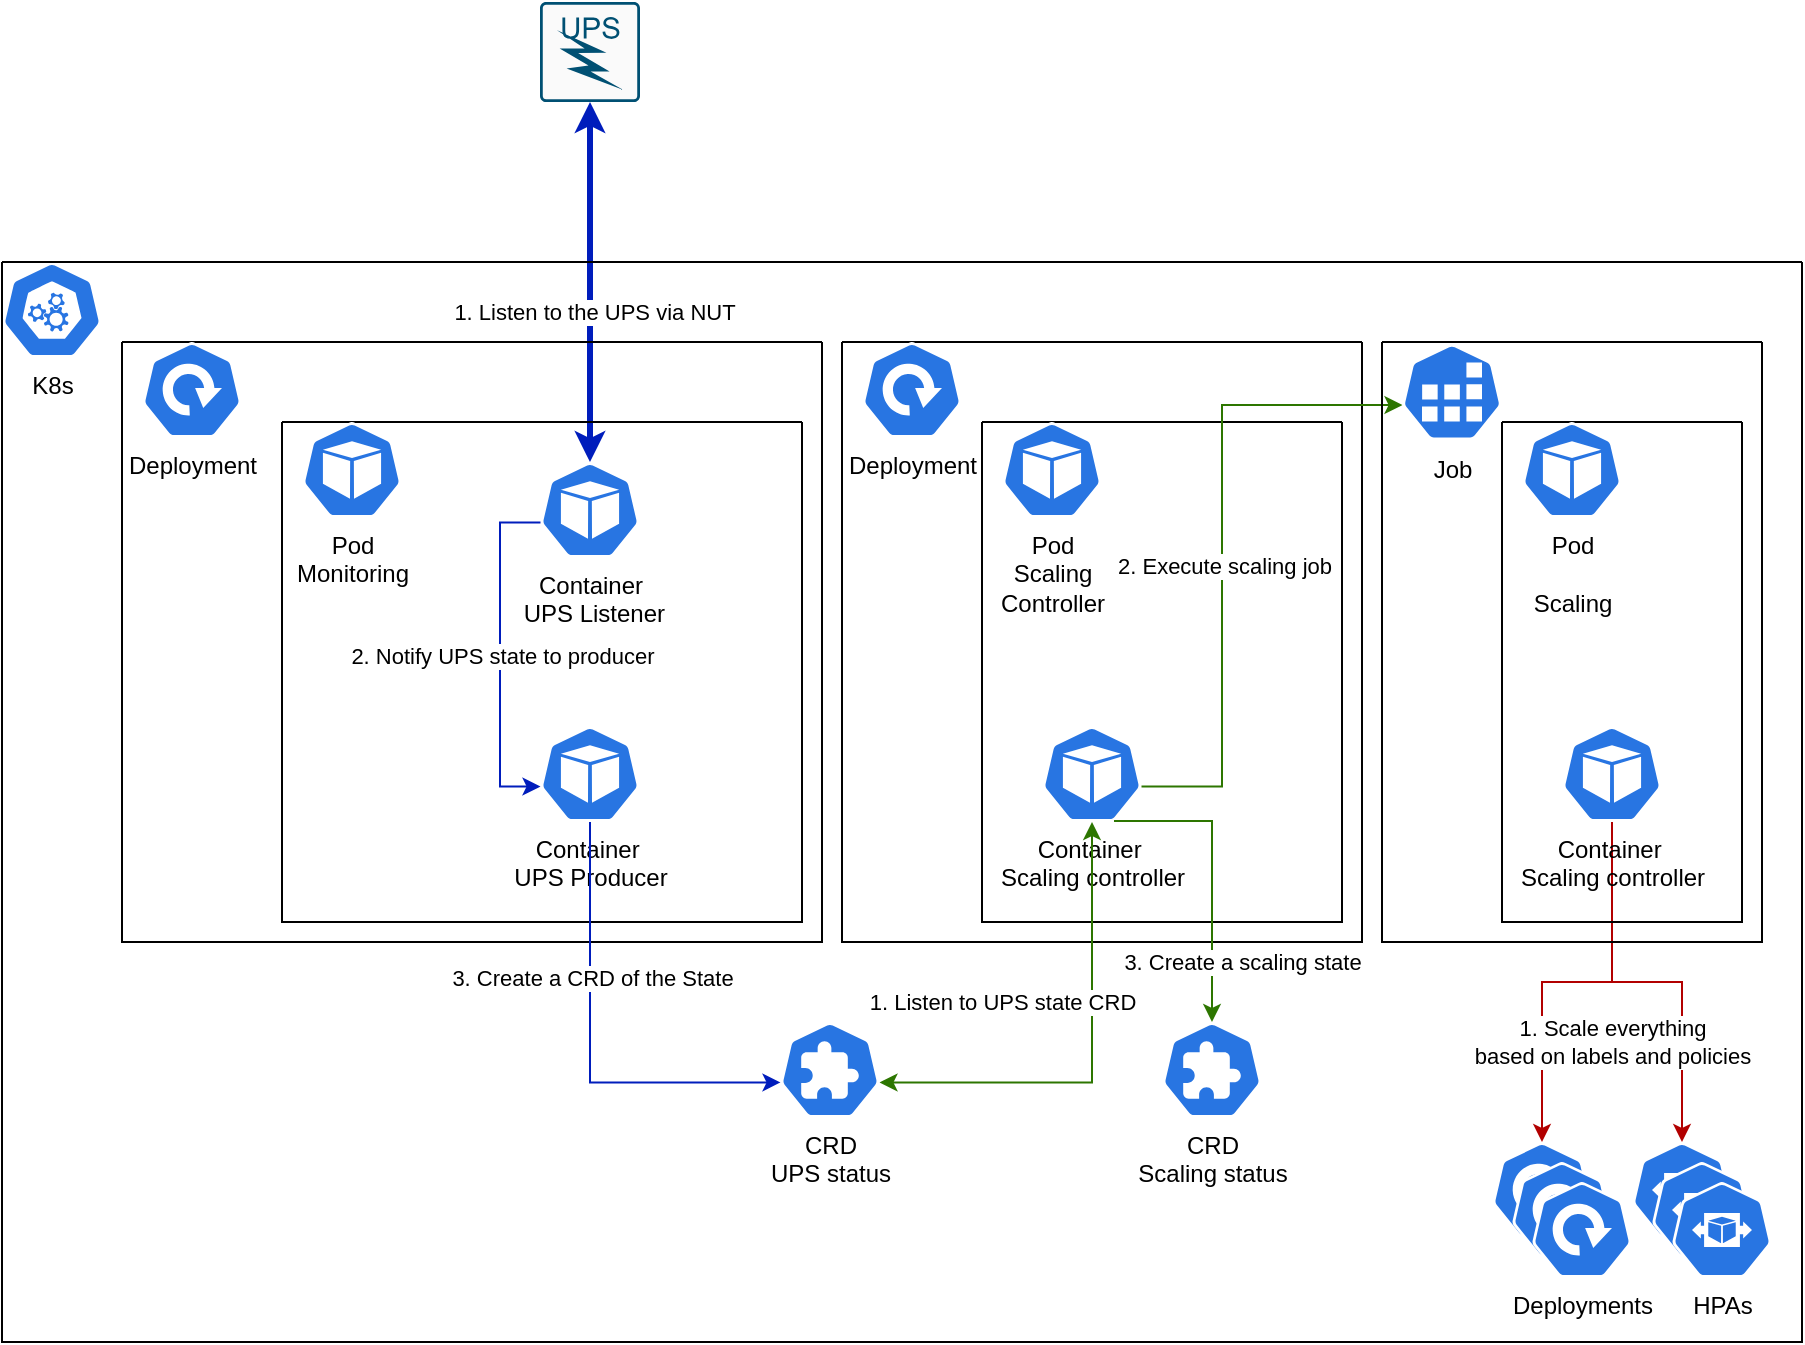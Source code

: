 <mxfile version="22.1.11" type="device">
  <diagram name="Page-1" id="Pz4MwFHSm60dw9KtDP1q">
    <mxGraphModel dx="1687" dy="986" grid="1" gridSize="10" guides="1" tooltips="1" connect="1" arrows="1" fold="1" page="1" pageScale="1" pageWidth="850" pageHeight="1100" math="0" shadow="0">
      <root>
        <mxCell id="0" />
        <mxCell id="1" parent="0" />
        <mxCell id="XaExWTZTgXzKedzhWo4S-2" value="" style="sketch=0;points=[[0.015,0.015,0],[0.985,0.015,0],[0.985,0.985,0],[0.015,0.985,0],[0.25,0,0],[0.5,0,0],[0.75,0,0],[1,0.25,0],[1,0.5,0],[1,0.75,0],[0.75,1,0],[0.5,1,0],[0.25,1,0],[0,0.75,0],[0,0.5,0],[0,0.25,0]];verticalLabelPosition=bottom;html=1;verticalAlign=top;aspect=fixed;align=center;pointerEvents=1;shape=mxgraph.cisco19.rect;prIcon=ups;fillColor=#FAFAFA;strokeColor=#005073;" parent="1" vertex="1">
          <mxGeometry x="319" y="230" width="50" height="50" as="geometry" />
        </mxCell>
        <mxCell id="XaExWTZTgXzKedzhWo4S-6" style="rounded=0;orthogonalLoop=1;jettySize=auto;html=1;exitX=0.5;exitY=0;exitDx=0;exitDy=0;exitPerimeter=0;entryX=0.5;entryY=1;entryDx=0;entryDy=0;entryPerimeter=0;elbow=vertical;startArrow=classic;startFill=1;jumpSize=6;strokeWidth=3;fillColor=#0050ef;strokeColor=#001DBC;" parent="1" source="XaExWTZTgXzKedzhWo4S-4" target="XaExWTZTgXzKedzhWo4S-2" edge="1">
          <mxGeometry relative="1" as="geometry" />
        </mxCell>
        <mxCell id="U_Oax4PySNFFu59gkSXx-44" value="1. Listen to the UPS via NUT" style="edgeLabel;html=1;align=center;verticalAlign=middle;resizable=0;points=[];" vertex="1" connectable="0" parent="XaExWTZTgXzKedzhWo4S-6">
          <mxGeometry x="-0.161" y="-2" relative="1" as="geometry">
            <mxPoint as="offset" />
          </mxGeometry>
        </mxCell>
        <mxCell id="XaExWTZTgXzKedzhWo4S-10" value="&lt;div&gt;K8s&lt;/div&gt;&lt;div&gt;&lt;br&gt;&lt;/div&gt;" style="sketch=0;html=1;dashed=0;whitespace=wrap;fillColor=#2875E2;strokeColor=#ffffff;points=[[0.005,0.63,0],[0.1,0.2,0],[0.9,0.2,0],[0.5,0,0],[0.995,0.63,0],[0.72,0.99,0],[0.5,1,0],[0.28,0.99,0]];verticalLabelPosition=bottom;align=center;verticalAlign=top;shape=mxgraph.kubernetes.icon;prIcon=master" parent="1" vertex="1">
          <mxGeometry x="50" y="360" width="50" height="48" as="geometry" />
        </mxCell>
        <mxCell id="XaExWTZTgXzKedzhWo4S-18" value="" style="swimlane;startSize=0;" parent="1" vertex="1">
          <mxGeometry x="50" y="360" width="900" height="540" as="geometry" />
        </mxCell>
        <mxCell id="XaExWTZTgXzKedzhWo4S-22" style="edgeStyle=orthogonalEdgeStyle;rounded=0;orthogonalLoop=1;jettySize=auto;html=1;exitX=0.005;exitY=0.63;exitDx=0;exitDy=0;exitPerimeter=0;entryX=0.005;entryY=0.63;entryDx=0;entryDy=0;entryPerimeter=0;" parent="XaExWTZTgXzKedzhWo4S-18" edge="1">
          <mxGeometry relative="1" as="geometry">
            <mxPoint x="180.25" y="50.24" as="sourcePoint" />
          </mxGeometry>
        </mxCell>
        <mxCell id="XaExWTZTgXzKedzhWo4S-23" value="" style="swimlane;startSize=0;" parent="XaExWTZTgXzKedzhWo4S-18" vertex="1">
          <mxGeometry x="60" y="40" width="350" height="300" as="geometry" />
        </mxCell>
        <mxCell id="XaExWTZTgXzKedzhWo4S-24" style="edgeStyle=orthogonalEdgeStyle;rounded=0;orthogonalLoop=1;jettySize=auto;html=1;exitX=0.005;exitY=0.63;exitDx=0;exitDy=0;exitPerimeter=0;entryX=0.005;entryY=0.63;entryDx=0;entryDy=0;entryPerimeter=0;" parent="XaExWTZTgXzKedzhWo4S-23" edge="1">
          <mxGeometry relative="1" as="geometry">
            <mxPoint x="180.25" y="50.24" as="sourcePoint" />
          </mxGeometry>
        </mxCell>
        <mxCell id="XaExWTZTgXzKedzhWo4S-9" value="" style="swimlane;startSize=0;" parent="XaExWTZTgXzKedzhWo4S-23" vertex="1">
          <mxGeometry x="80" y="40" width="260" height="250" as="geometry" />
        </mxCell>
        <mxCell id="XaExWTZTgXzKedzhWo4S-3" value="&lt;div&gt;Pod&lt;/div&gt;&lt;div&gt;Monitoring&lt;br&gt;&lt;/div&gt;" style="sketch=0;html=1;dashed=0;whitespace=wrap;fillColor=#2875E2;strokeColor=#ffffff;points=[[0.005,0.63,0],[0.1,0.2,0],[0.9,0.2,0],[0.5,0,0],[0.995,0.63,0],[0.72,0.99,0],[0.5,1,0],[0.28,0.99,0]];verticalLabelPosition=bottom;align=center;verticalAlign=top;shape=mxgraph.kubernetes.icon;prIcon=pod" parent="XaExWTZTgXzKedzhWo4S-9" vertex="1">
          <mxGeometry x="10" width="50" height="48" as="geometry" />
        </mxCell>
        <mxCell id="XaExWTZTgXzKedzhWo4S-1" value="&lt;div&gt;Container&amp;nbsp;&lt;/div&gt;&lt;div&gt;UPS Producer&lt;/div&gt;" style="sketch=0;html=1;dashed=0;whitespace=wrap;fillColor=#2875E2;strokeColor=#ffffff;points=[[0.005,0.63,0],[0.1,0.2,0],[0.9,0.2,0],[0.5,0,0],[0.995,0.63,0],[0.72,0.99,0],[0.5,1,0],[0.28,0.99,0]];verticalLabelPosition=bottom;align=center;verticalAlign=top;shape=mxgraph.kubernetes.icon;prIcon=pod" parent="XaExWTZTgXzKedzhWo4S-9" vertex="1">
          <mxGeometry x="129" y="152" width="50" height="48" as="geometry" />
        </mxCell>
        <mxCell id="XaExWTZTgXzKedzhWo4S-4" value="&lt;div&gt;Container&lt;/div&gt;&amp;nbsp;UPS Listener" style="sketch=0;html=1;dashed=0;whitespace=wrap;fillColor=#2875E2;strokeColor=#ffffff;points=[[0.005,0.63,0],[0.1,0.2,0],[0.9,0.2,0],[0.5,0,0],[0.995,0.63,0],[0.72,0.99,0],[0.5,1,0],[0.28,0.99,0]];verticalLabelPosition=bottom;align=center;verticalAlign=top;shape=mxgraph.kubernetes.icon;prIcon=pod" parent="XaExWTZTgXzKedzhWo4S-9" vertex="1">
          <mxGeometry x="129" y="20" width="50" height="48" as="geometry" />
        </mxCell>
        <mxCell id="XaExWTZTgXzKedzhWo4S-7" style="edgeStyle=orthogonalEdgeStyle;rounded=0;orthogonalLoop=1;jettySize=auto;html=1;exitX=0.005;exitY=0.63;exitDx=0;exitDy=0;exitPerimeter=0;entryX=0.005;entryY=0.63;entryDx=0;entryDy=0;entryPerimeter=0;fillColor=#0050ef;strokeColor=#001DBC;" parent="XaExWTZTgXzKedzhWo4S-9" source="XaExWTZTgXzKedzhWo4S-4" target="XaExWTZTgXzKedzhWo4S-1" edge="1">
          <mxGeometry relative="1" as="geometry" />
        </mxCell>
        <mxCell id="U_Oax4PySNFFu59gkSXx-45" value="2. Notify UPS state to producer" style="edgeLabel;html=1;align=center;verticalAlign=middle;resizable=0;points=[];" vertex="1" connectable="0" parent="XaExWTZTgXzKedzhWo4S-7">
          <mxGeometry x="0.01" y="1" relative="1" as="geometry">
            <mxPoint as="offset" />
          </mxGeometry>
        </mxCell>
        <mxCell id="XaExWTZTgXzKedzhWo4S-26" value="&lt;div&gt;Deployment&lt;/div&gt;&lt;div&gt;&lt;br&gt;&lt;/div&gt;" style="sketch=0;html=1;dashed=0;whitespace=wrap;fillColor=#2875E2;strokeColor=#ffffff;points=[[0.005,0.63,0],[0.1,0.2,0],[0.9,0.2,0],[0.5,0,0],[0.995,0.63,0],[0.72,0.99,0],[0.5,1,0],[0.28,0.99,0]];verticalLabelPosition=bottom;align=center;verticalAlign=top;shape=mxgraph.kubernetes.icon;prIcon=deploy" parent="XaExWTZTgXzKedzhWo4S-23" vertex="1">
          <mxGeometry x="10" width="50" height="48" as="geometry" />
        </mxCell>
        <mxCell id="U_Oax4PySNFFu59gkSXx-17" value="" style="swimlane;startSize=0;" vertex="1" parent="XaExWTZTgXzKedzhWo4S-18">
          <mxGeometry x="420" y="40" width="260" height="300" as="geometry" />
        </mxCell>
        <mxCell id="U_Oax4PySNFFu59gkSXx-18" style="edgeStyle=orthogonalEdgeStyle;rounded=0;orthogonalLoop=1;jettySize=auto;html=1;exitX=0.005;exitY=0.63;exitDx=0;exitDy=0;exitPerimeter=0;entryX=0.005;entryY=0.63;entryDx=0;entryDy=0;entryPerimeter=0;" edge="1" parent="U_Oax4PySNFFu59gkSXx-17">
          <mxGeometry relative="1" as="geometry">
            <mxPoint x="180.25" y="50.24" as="sourcePoint" />
          </mxGeometry>
        </mxCell>
        <mxCell id="U_Oax4PySNFFu59gkSXx-19" value="" style="swimlane;startSize=0;" vertex="1" parent="U_Oax4PySNFFu59gkSXx-17">
          <mxGeometry x="70" y="40" width="180" height="250" as="geometry">
            <mxRectangle x="80" y="40" width="50" height="40" as="alternateBounds" />
          </mxGeometry>
        </mxCell>
        <mxCell id="U_Oax4PySNFFu59gkSXx-20" value="&lt;div&gt;Pod&lt;/div&gt;&lt;div&gt;Scaling&lt;br&gt;&lt;/div&gt;&lt;div&gt;Controller&lt;/div&gt;" style="sketch=0;html=1;dashed=0;whitespace=wrap;fillColor=#2875E2;strokeColor=#ffffff;points=[[0.005,0.63,0],[0.1,0.2,0],[0.9,0.2,0],[0.5,0,0],[0.995,0.63,0],[0.72,0.99,0],[0.5,1,0],[0.28,0.99,0]];verticalLabelPosition=bottom;align=center;verticalAlign=top;shape=mxgraph.kubernetes.icon;prIcon=pod" vertex="1" parent="U_Oax4PySNFFu59gkSXx-19">
          <mxGeometry x="10" width="50" height="48" as="geometry" />
        </mxCell>
        <mxCell id="U_Oax4PySNFFu59gkSXx-33" value="&lt;div&gt;Container&amp;nbsp;&lt;/div&gt;&lt;div&gt;Scaling controller&lt;/div&gt;" style="sketch=0;html=1;dashed=0;whitespace=wrap;fillColor=#2875E2;strokeColor=#ffffff;points=[[0.005,0.63,0],[0.1,0.2,0],[0.9,0.2,0],[0.5,0,0],[0.995,0.63,0],[0.72,0.99,0],[0.5,1,0],[0.28,0.99,0]];verticalLabelPosition=bottom;align=center;verticalAlign=top;shape=mxgraph.kubernetes.icon;prIcon=pod" vertex="1" parent="U_Oax4PySNFFu59gkSXx-19">
          <mxGeometry x="30" y="152" width="50" height="48" as="geometry" />
        </mxCell>
        <mxCell id="U_Oax4PySNFFu59gkSXx-25" value="&lt;div&gt;Deployment&lt;/div&gt;&lt;div&gt;&lt;br&gt;&lt;/div&gt;" style="sketch=0;html=1;dashed=0;whitespace=wrap;fillColor=#2875E2;strokeColor=#ffffff;points=[[0.005,0.63,0],[0.1,0.2,0],[0.9,0.2,0],[0.5,0,0],[0.995,0.63,0],[0.72,0.99,0],[0.5,1,0],[0.28,0.99,0]];verticalLabelPosition=bottom;align=center;verticalAlign=top;shape=mxgraph.kubernetes.icon;prIcon=deploy" vertex="1" parent="U_Oax4PySNFFu59gkSXx-17">
          <mxGeometry x="10" width="50" height="48" as="geometry" />
        </mxCell>
        <mxCell id="XaExWTZTgXzKedzhWo4S-35" style="edgeStyle=orthogonalEdgeStyle;rounded=0;orthogonalLoop=1;jettySize=auto;html=1;exitX=0.995;exitY=0.63;exitDx=0;exitDy=0;exitPerimeter=0;entryX=0.5;entryY=1;entryDx=0;entryDy=0;entryPerimeter=0;startArrow=classic;startFill=1;fillColor=#60a917;strokeColor=#2D7600;" parent="XaExWTZTgXzKedzhWo4S-18" source="XaExWTZTgXzKedzhWo4S-8" target="U_Oax4PySNFFu59gkSXx-33" edge="1">
          <mxGeometry relative="1" as="geometry">
            <mxPoint x="955" y="288" as="targetPoint" />
          </mxGeometry>
        </mxCell>
        <mxCell id="U_Oax4PySNFFu59gkSXx-47" value="1. Listen to UPS state CRD" style="edgeLabel;html=1;align=center;verticalAlign=middle;resizable=0;points=[];" vertex="1" connectable="0" parent="XaExWTZTgXzKedzhWo4S-35">
          <mxGeometry x="0.306" relative="1" as="geometry">
            <mxPoint x="-45" y="8" as="offset" />
          </mxGeometry>
        </mxCell>
        <mxCell id="XaExWTZTgXzKedzhWo4S-8" value="&lt;div&gt;CRD&lt;/div&gt;&lt;div&gt;UPS status&lt;br&gt;&lt;/div&gt;" style="sketch=0;html=1;dashed=0;whitespace=wrap;fillColor=#2875E2;strokeColor=#ffffff;points=[[0.005,0.63,0],[0.1,0.2,0],[0.9,0.2,0],[0.5,0,0],[0.995,0.63,0],[0.72,0.99,0],[0.5,1,0],[0.28,0.99,0]];verticalLabelPosition=bottom;align=center;verticalAlign=top;shape=mxgraph.kubernetes.icon;prIcon=crd" parent="XaExWTZTgXzKedzhWo4S-18" vertex="1">
          <mxGeometry x="389" y="380" width="50" height="48" as="geometry" />
        </mxCell>
        <mxCell id="XaExWTZTgXzKedzhWo4S-34" style="edgeStyle=orthogonalEdgeStyle;rounded=0;orthogonalLoop=1;jettySize=auto;html=1;exitX=0.5;exitY=1;exitDx=0;exitDy=0;exitPerimeter=0;entryX=0.005;entryY=0.63;entryDx=0;entryDy=0;entryPerimeter=0;fillColor=#0050ef;strokeColor=#001DBC;" parent="XaExWTZTgXzKedzhWo4S-18" source="XaExWTZTgXzKedzhWo4S-1" target="XaExWTZTgXzKedzhWo4S-8" edge="1">
          <mxGeometry relative="1" as="geometry" />
        </mxCell>
        <mxCell id="U_Oax4PySNFFu59gkSXx-46" value="3. Create a CRD of the State" style="edgeLabel;html=1;align=center;verticalAlign=middle;resizable=0;points=[];" vertex="1" connectable="0" parent="XaExWTZTgXzKedzhWo4S-34">
          <mxGeometry x="-0.309" y="1" relative="1" as="geometry">
            <mxPoint as="offset" />
          </mxGeometry>
        </mxCell>
        <mxCell id="U_Oax4PySNFFu59gkSXx-41" value="&lt;div&gt;CRD&lt;/div&gt;&lt;div&gt;Scaling status&lt;br&gt;&lt;/div&gt;" style="sketch=0;html=1;dashed=0;whitespace=wrap;fillColor=#2875E2;strokeColor=#ffffff;points=[[0.005,0.63,0],[0.1,0.2,0],[0.9,0.2,0],[0.5,0,0],[0.995,0.63,0],[0.72,0.99,0],[0.5,1,0],[0.28,0.99,0]];verticalLabelPosition=bottom;align=center;verticalAlign=top;shape=mxgraph.kubernetes.icon;prIcon=crd" vertex="1" parent="XaExWTZTgXzKedzhWo4S-18">
          <mxGeometry x="580" y="380" width="50" height="48" as="geometry" />
        </mxCell>
        <mxCell id="U_Oax4PySNFFu59gkSXx-42" style="edgeStyle=orthogonalEdgeStyle;rounded=0;orthogonalLoop=1;jettySize=auto;html=1;exitX=0.72;exitY=0.99;exitDx=0;exitDy=0;exitPerimeter=0;entryX=0.5;entryY=0;entryDx=0;entryDy=0;entryPerimeter=0;fillColor=#60a917;strokeColor=#2D7600;" edge="1" parent="XaExWTZTgXzKedzhWo4S-18" source="U_Oax4PySNFFu59gkSXx-33" target="U_Oax4PySNFFu59gkSXx-41">
          <mxGeometry relative="1" as="geometry">
            <Array as="points">
              <mxPoint x="605" y="280" />
            </Array>
          </mxGeometry>
        </mxCell>
        <mxCell id="U_Oax4PySNFFu59gkSXx-49" value="3. Create a scaling state" style="edgeLabel;html=1;align=center;verticalAlign=middle;resizable=0;points=[];" vertex="1" connectable="0" parent="U_Oax4PySNFFu59gkSXx-42">
          <mxGeometry x="0.239" y="1" relative="1" as="geometry">
            <mxPoint x="14" y="27" as="offset" />
          </mxGeometry>
        </mxCell>
        <mxCell id="U_Oax4PySNFFu59gkSXx-43" style="edgeStyle=orthogonalEdgeStyle;rounded=0;orthogonalLoop=1;jettySize=auto;html=1;exitX=0.995;exitY=0.63;exitDx=0;exitDy=0;exitPerimeter=0;entryX=0.005;entryY=0.63;entryDx=0;entryDy=0;entryPerimeter=0;fillColor=#60a917;strokeColor=#2D7600;" edge="1" parent="XaExWTZTgXzKedzhWo4S-18" source="U_Oax4PySNFFu59gkSXx-33" target="U_Oax4PySNFFu59gkSXx-40">
          <mxGeometry relative="1" as="geometry">
            <Array as="points">
              <mxPoint x="610" y="262" />
              <mxPoint x="610" y="72" />
            </Array>
          </mxGeometry>
        </mxCell>
        <mxCell id="U_Oax4PySNFFu59gkSXx-48" value="2. Execute scaling job" style="edgeLabel;html=1;align=center;verticalAlign=middle;resizable=0;points=[];" vertex="1" connectable="0" parent="U_Oax4PySNFFu59gkSXx-43">
          <mxGeometry x="-0.063" y="-1" relative="1" as="geometry">
            <mxPoint as="offset" />
          </mxGeometry>
        </mxCell>
        <mxCell id="U_Oax4PySNFFu59gkSXx-50" value="" style="sketch=0;html=1;dashed=0;whitespace=wrap;fillColor=#2875E2;strokeColor=#ffffff;points=[[0.005,0.63,0],[0.1,0.2,0],[0.9,0.2,0],[0.5,0,0],[0.995,0.63,0],[0.72,0.99,0],[0.5,1,0],[0.28,0.99,0]];verticalLabelPosition=bottom;align=center;verticalAlign=top;shape=mxgraph.kubernetes.icon;prIcon=deploy" vertex="1" parent="XaExWTZTgXzKedzhWo4S-18">
          <mxGeometry x="745" y="440" width="50" height="48" as="geometry" />
        </mxCell>
        <mxCell id="U_Oax4PySNFFu59gkSXx-87" value="" style="sketch=0;html=1;dashed=0;whitespace=wrap;fillColor=#2875E2;strokeColor=#ffffff;points=[[0.005,0.63,0],[0.1,0.2,0],[0.9,0.2,0],[0.5,0,0],[0.995,0.63,0],[0.72,0.99,0],[0.5,1,0],[0.28,0.99,0]];verticalLabelPosition=bottom;align=center;verticalAlign=top;shape=mxgraph.kubernetes.icon;prIcon=hpa" vertex="1" parent="XaExWTZTgXzKedzhWo4S-18">
          <mxGeometry x="815" y="440" width="50" height="48" as="geometry" />
        </mxCell>
        <mxCell id="U_Oax4PySNFFu59gkSXx-90" style="edgeStyle=orthogonalEdgeStyle;rounded=0;orthogonalLoop=1;jettySize=auto;html=1;exitX=0.5;exitY=1;exitDx=0;exitDy=0;exitPerimeter=0;entryX=0.5;entryY=0;entryDx=0;entryDy=0;entryPerimeter=0;fillColor=#e51400;strokeColor=#B20000;" edge="1" parent="XaExWTZTgXzKedzhWo4S-18" source="U_Oax4PySNFFu59gkSXx-38" target="U_Oax4PySNFFu59gkSXx-50">
          <mxGeometry relative="1" as="geometry" />
        </mxCell>
        <mxCell id="U_Oax4PySNFFu59gkSXx-91" style="edgeStyle=orthogonalEdgeStyle;rounded=0;orthogonalLoop=1;jettySize=auto;html=1;exitX=0.5;exitY=1;exitDx=0;exitDy=0;exitPerimeter=0;entryX=0.5;entryY=0;entryDx=0;entryDy=0;entryPerimeter=0;fillColor=#e51400;strokeColor=#B20000;" edge="1" parent="XaExWTZTgXzKedzhWo4S-18" source="U_Oax4PySNFFu59gkSXx-38" target="U_Oax4PySNFFu59gkSXx-87">
          <mxGeometry relative="1" as="geometry">
            <Array as="points">
              <mxPoint x="805" y="360" />
              <mxPoint x="840" y="360" />
            </Array>
          </mxGeometry>
        </mxCell>
        <mxCell id="U_Oax4PySNFFu59gkSXx-92" value="1. Scale everything &lt;br&gt;based on labels and policies" style="edgeLabel;html=1;align=center;verticalAlign=middle;resizable=0;points=[];" vertex="1" connectable="0" parent="U_Oax4PySNFFu59gkSXx-91">
          <mxGeometry x="-0.374" y="-2" relative="1" as="geometry">
            <mxPoint x="2" y="49" as="offset" />
          </mxGeometry>
        </mxCell>
        <mxCell id="U_Oax4PySNFFu59gkSXx-85" value="" style="sketch=0;html=1;dashed=0;whitespace=wrap;fillColor=#2875E2;strokeColor=#ffffff;points=[[0.005,0.63,0],[0.1,0.2,0],[0.9,0.2,0],[0.5,0,0],[0.995,0.63,0],[0.72,0.99,0],[0.5,1,0],[0.28,0.99,0]];verticalLabelPosition=bottom;align=center;verticalAlign=top;shape=mxgraph.kubernetes.icon;prIcon=deploy" vertex="1" parent="XaExWTZTgXzKedzhWo4S-18">
          <mxGeometry x="755" y="450" width="50" height="48" as="geometry" />
        </mxCell>
        <mxCell id="U_Oax4PySNFFu59gkSXx-86" value="Deployments" style="sketch=0;html=1;dashed=0;whitespace=wrap;fillColor=#2875E2;strokeColor=#ffffff;points=[[0.005,0.63,0],[0.1,0.2,0],[0.9,0.2,0],[0.5,0,0],[0.995,0.63,0],[0.72,0.99,0],[0.5,1,0],[0.28,0.99,0]];verticalLabelPosition=bottom;align=center;verticalAlign=top;shape=mxgraph.kubernetes.icon;prIcon=deploy" vertex="1" parent="XaExWTZTgXzKedzhWo4S-18">
          <mxGeometry x="765" y="460" width="50" height="48" as="geometry" />
        </mxCell>
        <mxCell id="U_Oax4PySNFFu59gkSXx-88" value="" style="sketch=0;html=1;dashed=0;whitespace=wrap;fillColor=#2875E2;strokeColor=#ffffff;points=[[0.005,0.63,0],[0.1,0.2,0],[0.9,0.2,0],[0.5,0,0],[0.995,0.63,0],[0.72,0.99,0],[0.5,1,0],[0.28,0.99,0]];verticalLabelPosition=bottom;align=center;verticalAlign=top;shape=mxgraph.kubernetes.icon;prIcon=hpa" vertex="1" parent="XaExWTZTgXzKedzhWo4S-18">
          <mxGeometry x="825" y="450" width="50" height="48" as="geometry" />
        </mxCell>
        <mxCell id="U_Oax4PySNFFu59gkSXx-89" value="HPAs" style="sketch=0;html=1;dashed=0;whitespace=wrap;fillColor=#2875E2;strokeColor=#ffffff;points=[[0.005,0.63,0],[0.1,0.2,0],[0.9,0.2,0],[0.5,0,0],[0.995,0.63,0],[0.72,0.99,0],[0.5,1,0],[0.28,0.99,0]];verticalLabelPosition=bottom;align=center;verticalAlign=top;shape=mxgraph.kubernetes.icon;prIcon=hpa" vertex="1" parent="XaExWTZTgXzKedzhWo4S-18">
          <mxGeometry x="835" y="460" width="50" height="48" as="geometry" />
        </mxCell>
        <mxCell id="U_Oax4PySNFFu59gkSXx-34" value="" style="swimlane;startSize=0;" vertex="1" parent="XaExWTZTgXzKedzhWo4S-18">
          <mxGeometry x="690" y="40" width="190" height="300" as="geometry" />
        </mxCell>
        <mxCell id="U_Oax4PySNFFu59gkSXx-35" style="edgeStyle=orthogonalEdgeStyle;rounded=0;orthogonalLoop=1;jettySize=auto;html=1;exitX=0.005;exitY=0.63;exitDx=0;exitDy=0;exitPerimeter=0;entryX=0.005;entryY=0.63;entryDx=0;entryDy=0;entryPerimeter=0;" edge="1" parent="U_Oax4PySNFFu59gkSXx-34">
          <mxGeometry relative="1" as="geometry">
            <mxPoint x="180.25" y="50.24" as="sourcePoint" />
          </mxGeometry>
        </mxCell>
        <mxCell id="U_Oax4PySNFFu59gkSXx-36" value="" style="swimlane;startSize=0;" vertex="1" parent="U_Oax4PySNFFu59gkSXx-34">
          <mxGeometry x="60" y="40" width="120" height="250" as="geometry">
            <mxRectangle x="80" y="40" width="50" height="40" as="alternateBounds" />
          </mxGeometry>
        </mxCell>
        <mxCell id="U_Oax4PySNFFu59gkSXx-37" value="&lt;div&gt;Pod &lt;br&gt;&lt;/div&gt;&lt;div&gt;&lt;br&gt;&lt;/div&gt;&lt;div&gt;Scaling&lt;br&gt;&lt;/div&gt;" style="sketch=0;html=1;dashed=0;whitespace=wrap;fillColor=#2875E2;strokeColor=#ffffff;points=[[0.005,0.63,0],[0.1,0.2,0],[0.9,0.2,0],[0.5,0,0],[0.995,0.63,0],[0.72,0.99,0],[0.5,1,0],[0.28,0.99,0]];verticalLabelPosition=bottom;align=center;verticalAlign=top;shape=mxgraph.kubernetes.icon;prIcon=pod" vertex="1" parent="U_Oax4PySNFFu59gkSXx-36">
          <mxGeometry x="10" width="50" height="48" as="geometry" />
        </mxCell>
        <mxCell id="U_Oax4PySNFFu59gkSXx-38" value="&lt;div&gt;Container&amp;nbsp;&lt;/div&gt;&lt;div&gt;Scaling controller&lt;/div&gt;" style="sketch=0;html=1;dashed=0;whitespace=wrap;fillColor=#2875E2;strokeColor=#ffffff;points=[[0.005,0.63,0],[0.1,0.2,0],[0.9,0.2,0],[0.5,0,0],[0.995,0.63,0],[0.72,0.99,0],[0.5,1,0],[0.28,0.99,0]];verticalLabelPosition=bottom;align=center;verticalAlign=top;shape=mxgraph.kubernetes.icon;prIcon=pod" vertex="1" parent="U_Oax4PySNFFu59gkSXx-36">
          <mxGeometry x="30" y="152" width="50" height="48" as="geometry" />
        </mxCell>
        <mxCell id="U_Oax4PySNFFu59gkSXx-40" value="Job&lt;br&gt;" style="sketch=0;html=1;dashed=0;whitespace=wrap;fillColor=#2875E2;strokeColor=#ffffff;points=[[0.005,0.63,0],[0.1,0.2,0],[0.9,0.2,0],[0.5,0,0],[0.995,0.63,0],[0.72,0.99,0],[0.5,1,0],[0.28,0.99,0]];verticalLabelPosition=bottom;align=center;verticalAlign=top;shape=mxgraph.kubernetes.icon;prIcon=job" vertex="1" parent="U_Oax4PySNFFu59gkSXx-34">
          <mxGeometry x="10" width="50" height="50" as="geometry" />
        </mxCell>
      </root>
    </mxGraphModel>
  </diagram>
</mxfile>
